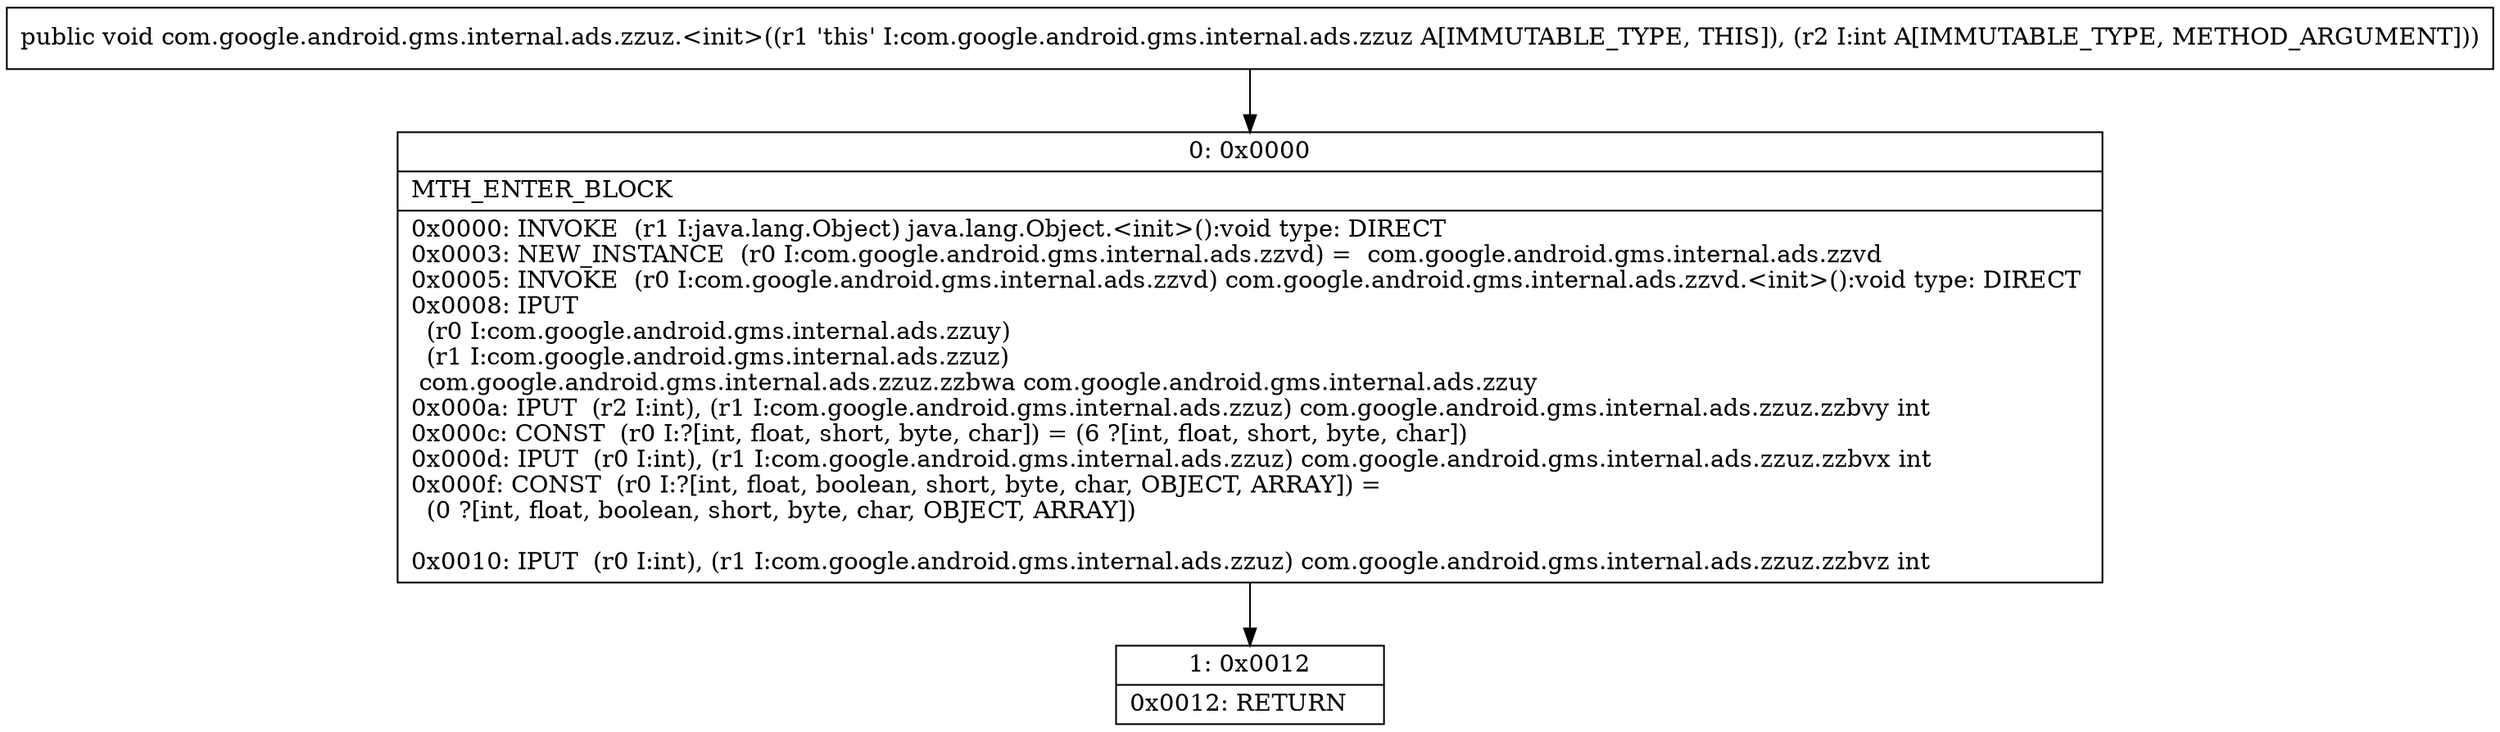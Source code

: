 digraph "CFG forcom.google.android.gms.internal.ads.zzuz.\<init\>(I)V" {
Node_0 [shape=record,label="{0\:\ 0x0000|MTH_ENTER_BLOCK\l|0x0000: INVOKE  (r1 I:java.lang.Object) java.lang.Object.\<init\>():void type: DIRECT \l0x0003: NEW_INSTANCE  (r0 I:com.google.android.gms.internal.ads.zzvd) =  com.google.android.gms.internal.ads.zzvd \l0x0005: INVOKE  (r0 I:com.google.android.gms.internal.ads.zzvd) com.google.android.gms.internal.ads.zzvd.\<init\>():void type: DIRECT \l0x0008: IPUT  \l  (r0 I:com.google.android.gms.internal.ads.zzuy)\l  (r1 I:com.google.android.gms.internal.ads.zzuz)\l com.google.android.gms.internal.ads.zzuz.zzbwa com.google.android.gms.internal.ads.zzuy \l0x000a: IPUT  (r2 I:int), (r1 I:com.google.android.gms.internal.ads.zzuz) com.google.android.gms.internal.ads.zzuz.zzbvy int \l0x000c: CONST  (r0 I:?[int, float, short, byte, char]) = (6 ?[int, float, short, byte, char]) \l0x000d: IPUT  (r0 I:int), (r1 I:com.google.android.gms.internal.ads.zzuz) com.google.android.gms.internal.ads.zzuz.zzbvx int \l0x000f: CONST  (r0 I:?[int, float, boolean, short, byte, char, OBJECT, ARRAY]) = \l  (0 ?[int, float, boolean, short, byte, char, OBJECT, ARRAY])\l \l0x0010: IPUT  (r0 I:int), (r1 I:com.google.android.gms.internal.ads.zzuz) com.google.android.gms.internal.ads.zzuz.zzbvz int \l}"];
Node_1 [shape=record,label="{1\:\ 0x0012|0x0012: RETURN   \l}"];
MethodNode[shape=record,label="{public void com.google.android.gms.internal.ads.zzuz.\<init\>((r1 'this' I:com.google.android.gms.internal.ads.zzuz A[IMMUTABLE_TYPE, THIS]), (r2 I:int A[IMMUTABLE_TYPE, METHOD_ARGUMENT])) }"];
MethodNode -> Node_0;
Node_0 -> Node_1;
}

